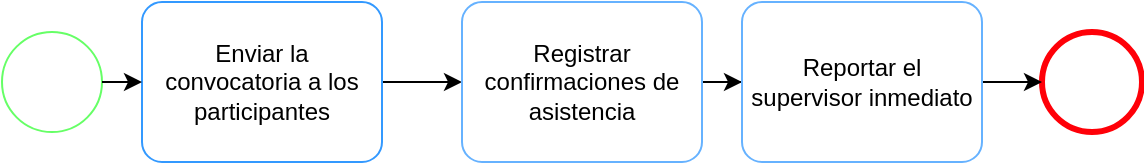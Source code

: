 <mxfile version="20.8.13" type="device"><diagram name="Page-1" id="LdKFwSt2TuGN7ML9AknK"><mxGraphModel dx="470" dy="314" grid="1" gridSize="10" guides="1" tooltips="1" connect="1" arrows="1" fold="1" page="1" pageScale="1" pageWidth="850" pageHeight="1100" math="0" shadow="0"><root><mxCell id="0"/><mxCell id="1" parent="0"/><mxCell id="R3C_Jn_EsRaRX5U3OPpW-1" value="" style="points=[[0.145,0.145,0],[0.5,0,0],[0.855,0.145,0],[1,0.5,0],[0.855,0.855,0],[0.5,1,0],[0.145,0.855,0],[0,0.5,0]];shape=mxgraph.bpmn.event;html=1;verticalLabelPosition=bottom;labelBackgroundColor=#ffffff;verticalAlign=top;align=center;perimeter=ellipsePerimeter;outlineConnect=0;aspect=fixed;outline=standard;symbol=general;strokeColor=#66FF66;" vertex="1" parent="1"><mxGeometry x="10" y="175" width="50" height="50" as="geometry"/></mxCell><mxCell id="R3C_Jn_EsRaRX5U3OPpW-2" value="" style="points=[[0.145,0.145,0],[0.5,0,0],[0.855,0.145,0],[1,0.5,0],[0.855,0.855,0],[0.5,1,0],[0.145,0.855,0],[0,0.5,0]];shape=mxgraph.bpmn.event;html=1;verticalLabelPosition=bottom;labelBackgroundColor=#ffffff;verticalAlign=top;align=center;perimeter=ellipsePerimeter;outlineConnect=0;aspect=fixed;outline=end;symbol=terminate2;strokeColor=#FF0008;" vertex="1" parent="1"><mxGeometry x="530" y="175" width="50" height="50" as="geometry"/></mxCell><mxCell id="R3C_Jn_EsRaRX5U3OPpW-8" style="edgeStyle=orthogonalEdgeStyle;rounded=0;orthogonalLoop=1;jettySize=auto;html=1;entryX=0;entryY=0.5;entryDx=0;entryDy=0;entryPerimeter=0;" edge="1" parent="1" source="R3C_Jn_EsRaRX5U3OPpW-3" target="R3C_Jn_EsRaRX5U3OPpW-4"><mxGeometry relative="1" as="geometry"/></mxCell><mxCell id="R3C_Jn_EsRaRX5U3OPpW-3" value="Enviar la convocatoria a los participantes" style="points=[[0.25,0,0],[0.5,0,0],[0.75,0,0],[1,0.25,0],[1,0.5,0],[1,0.75,0],[0.75,1,0],[0.5,1,0],[0.25,1,0],[0,0.75,0],[0,0.5,0],[0,0.25,0]];shape=mxgraph.bpmn.task;whiteSpace=wrap;rectStyle=rounded;size=10;html=1;taskMarker=abstract;strokeColor=#3399FF;" vertex="1" parent="1"><mxGeometry x="80" y="160" width="120" height="80" as="geometry"/></mxCell><mxCell id="R3C_Jn_EsRaRX5U3OPpW-9" style="edgeStyle=orthogonalEdgeStyle;rounded=0;orthogonalLoop=1;jettySize=auto;html=1;entryX=0;entryY=0.5;entryDx=0;entryDy=0;entryPerimeter=0;" edge="1" parent="1" source="R3C_Jn_EsRaRX5U3OPpW-4" target="R3C_Jn_EsRaRX5U3OPpW-5"><mxGeometry relative="1" as="geometry"/></mxCell><mxCell id="R3C_Jn_EsRaRX5U3OPpW-4" value="Registrar confirmaciones de asistencia" style="points=[[0.25,0,0],[0.5,0,0],[0.75,0,0],[1,0.25,0],[1,0.5,0],[1,0.75,0],[0.75,1,0],[0.5,1,0],[0.25,1,0],[0,0.75,0],[0,0.5,0],[0,0.25,0]];shape=mxgraph.bpmn.task;whiteSpace=wrap;rectStyle=rounded;size=10;html=1;taskMarker=abstract;strokeColor=#66B2FF;" vertex="1" parent="1"><mxGeometry x="240" y="160" width="120" height="80" as="geometry"/></mxCell><mxCell id="R3C_Jn_EsRaRX5U3OPpW-10" style="edgeStyle=orthogonalEdgeStyle;rounded=0;orthogonalLoop=1;jettySize=auto;html=1;entryX=0;entryY=0.5;entryDx=0;entryDy=0;entryPerimeter=0;" edge="1" parent="1" source="R3C_Jn_EsRaRX5U3OPpW-5" target="R3C_Jn_EsRaRX5U3OPpW-2"><mxGeometry relative="1" as="geometry"/></mxCell><mxCell id="R3C_Jn_EsRaRX5U3OPpW-5" value="Reportar el supervisor inmediato" style="points=[[0.25,0,0],[0.5,0,0],[0.75,0,0],[1,0.25,0],[1,0.5,0],[1,0.75,0],[0.75,1,0],[0.5,1,0],[0.25,1,0],[0,0.75,0],[0,0.5,0],[0,0.25,0]];shape=mxgraph.bpmn.task;whiteSpace=wrap;rectStyle=rounded;size=10;html=1;taskMarker=abstract;strokeColor=#66B2FF;" vertex="1" parent="1"><mxGeometry x="380" y="160" width="120" height="80" as="geometry"/></mxCell><mxCell id="R3C_Jn_EsRaRX5U3OPpW-6" value="" style="endArrow=classic;html=1;rounded=0;exitX=1;exitY=0.5;exitDx=0;exitDy=0;exitPerimeter=0;entryX=0;entryY=0.5;entryDx=0;entryDy=0;entryPerimeter=0;" edge="1" parent="1" source="R3C_Jn_EsRaRX5U3OPpW-1" target="R3C_Jn_EsRaRX5U3OPpW-3"><mxGeometry width="50" height="50" relative="1" as="geometry"><mxPoint x="180" y="230" as="sourcePoint"/><mxPoint x="230" y="180" as="targetPoint"/></mxGeometry></mxCell></root></mxGraphModel></diagram></mxfile>